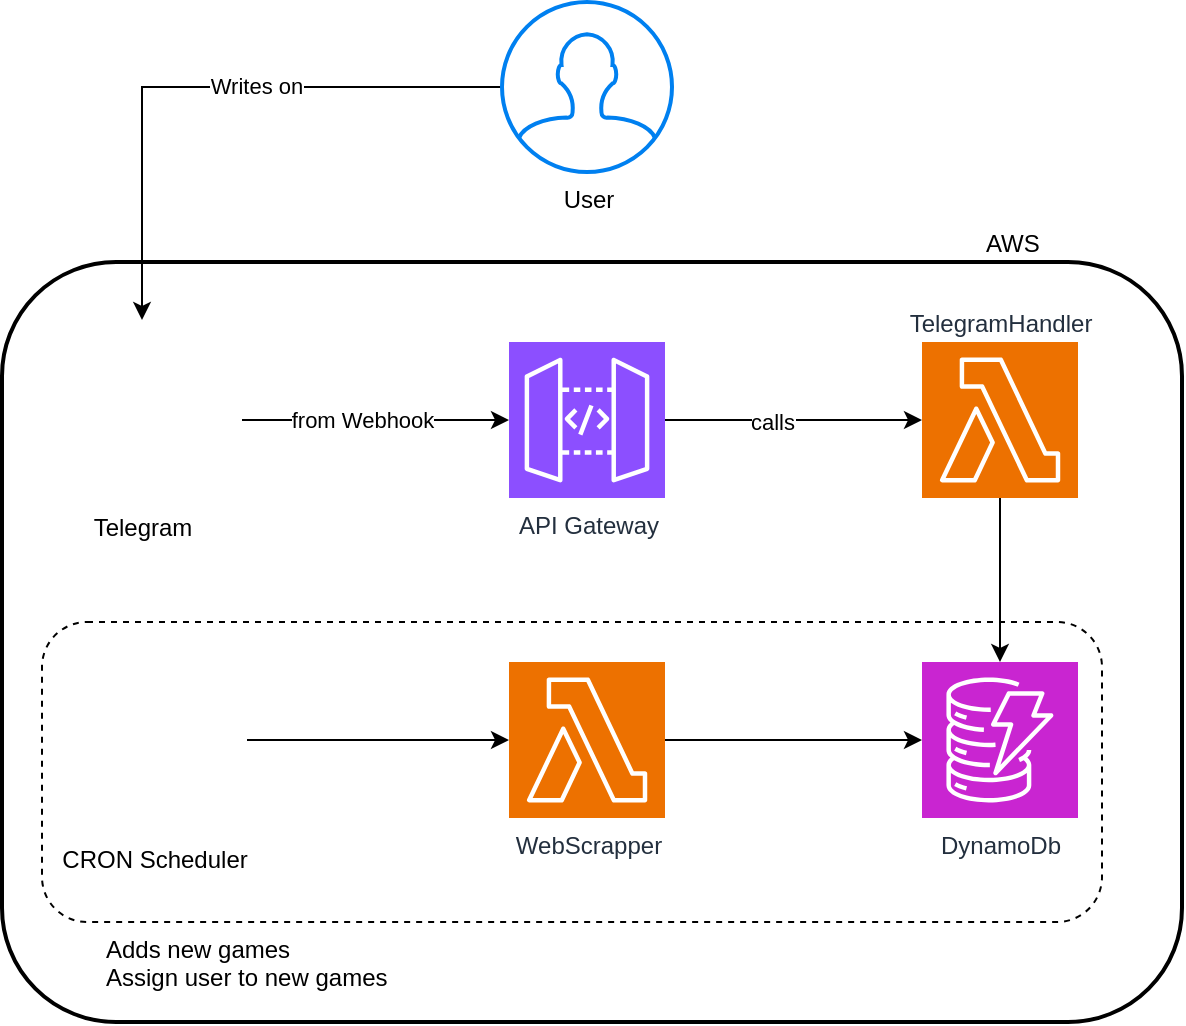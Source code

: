 <mxfile version="23.1.4" type="device">
  <diagram name="Página-1" id="dSKs47z765vlk5pUpQ-g">
    <mxGraphModel dx="1136" dy="670" grid="1" gridSize="10" guides="1" tooltips="1" connect="1" arrows="1" fold="1" page="1" pageScale="1" pageWidth="827" pageHeight="1169" math="0" shadow="0">
      <root>
        <mxCell id="0" />
        <mxCell id="1" parent="0" />
        <mxCell id="1UiqQBD4CAy3ZStUgdJ9-21" value="AWS" style="rounded=1;whiteSpace=wrap;html=1;fillColor=none;glass=0;shadow=0;strokeWidth=2;labelPosition=right;verticalLabelPosition=top;align=left;verticalAlign=bottom;spacingLeft=-100;" vertex="1" parent="1">
          <mxGeometry x="90" y="320" width="590" height="380" as="geometry" />
        </mxCell>
        <mxCell id="1UiqQBD4CAy3ZStUgdJ9-19" value="Adds new games&lt;br&gt;Assign user to new games" style="rounded=1;whiteSpace=wrap;html=1;dashed=1;labelPosition=right;verticalLabelPosition=bottom;align=left;verticalAlign=top;fillColor=none;spacingLeft=-500;spacingRight=0;textDirection=ltr;" vertex="1" parent="1">
          <mxGeometry x="110" y="500" width="530" height="150" as="geometry" />
        </mxCell>
        <mxCell id="1UiqQBD4CAy3ZStUgdJ9-1" value="TelegramHandler" style="sketch=0;points=[[0,0,0],[0.25,0,0],[0.5,0,0],[0.75,0,0],[1,0,0],[0,1,0],[0.25,1,0],[0.5,1,0],[0.75,1,0],[1,1,0],[0,0.25,0],[0,0.5,0],[0,0.75,0],[1,0.25,0],[1,0.5,0],[1,0.75,0]];outlineConnect=0;fontColor=#232F3E;fillColor=#ED7100;strokeColor=#ffffff;dashed=0;verticalLabelPosition=top;verticalAlign=bottom;align=center;html=1;fontSize=12;fontStyle=0;aspect=fixed;shape=mxgraph.aws4.resourceIcon;resIcon=mxgraph.aws4.lambda;labelPosition=center;" vertex="1" parent="1">
          <mxGeometry x="550" y="360" width="78" height="78" as="geometry" />
        </mxCell>
        <mxCell id="1UiqQBD4CAy3ZStUgdJ9-6" style="edgeStyle=orthogonalEdgeStyle;rounded=0;orthogonalLoop=1;jettySize=auto;html=1;" edge="1" parent="1" source="1UiqQBD4CAy3ZStUgdJ9-2" target="1UiqQBD4CAy3ZStUgdJ9-3">
          <mxGeometry relative="1" as="geometry" />
        </mxCell>
        <mxCell id="1UiqQBD4CAy3ZStUgdJ9-7" value="Writes on" style="edgeLabel;html=1;align=center;verticalAlign=middle;resizable=0;points=[];" vertex="1" connectable="0" parent="1UiqQBD4CAy3ZStUgdJ9-6">
          <mxGeometry x="-0.168" y="-1" relative="1" as="geometry">
            <mxPoint as="offset" />
          </mxGeometry>
        </mxCell>
        <mxCell id="1UiqQBD4CAy3ZStUgdJ9-2" value="User" style="html=1;verticalLabelPosition=bottom;align=center;labelBackgroundColor=#ffffff;verticalAlign=top;strokeWidth=2;strokeColor=#0080F0;shadow=0;dashed=0;shape=mxgraph.ios7.icons.user;aspect=fixed;" vertex="1" parent="1">
          <mxGeometry x="340" y="190" width="85" height="85" as="geometry" />
        </mxCell>
        <mxCell id="1UiqQBD4CAy3ZStUgdJ9-3" value="Telegram" style="shape=image;html=1;verticalAlign=top;verticalLabelPosition=bottom;labelBackgroundColor=#ffffff;imageAspect=0;aspect=fixed;image=https://cdn1.iconfinder.com/data/icons/unicons-line-vol-6/24/telegram-128.png;spacingTop=-10;" vertex="1" parent="1">
          <mxGeometry x="110" y="349" width="100" height="100" as="geometry" />
        </mxCell>
        <mxCell id="1UiqQBD4CAy3ZStUgdJ9-4" value="DynamoDb" style="sketch=0;points=[[0,0,0],[0.25,0,0],[0.5,0,0],[0.75,0,0],[1,0,0],[0,1,0],[0.25,1,0],[0.5,1,0],[0.75,1,0],[1,1,0],[0,0.25,0],[0,0.5,0],[0,0.75,0],[1,0.25,0],[1,0.5,0],[1,0.75,0]];outlineConnect=0;fontColor=#232F3E;fillColor=#C925D1;strokeColor=#ffffff;dashed=0;verticalLabelPosition=bottom;verticalAlign=top;align=center;html=1;fontSize=12;fontStyle=0;aspect=fixed;shape=mxgraph.aws4.resourceIcon;resIcon=mxgraph.aws4.dynamodb;" vertex="1" parent="1">
          <mxGeometry x="550" y="520" width="78" height="78" as="geometry" />
        </mxCell>
        <mxCell id="1UiqQBD4CAy3ZStUgdJ9-5" value="CRON Scheduler" style="shape=image;html=1;verticalAlign=top;verticalLabelPosition=bottom;labelBackgroundColor=#ffffff;imageAspect=0;aspect=fixed;image=https://cdn3.iconfinder.com/data/icons/UltimateGnome/128x128/status/gnome-fs-loading-icon.png" vertex="1" parent="1">
          <mxGeometry x="120" y="512.75" width="92.5" height="92.5" as="geometry" />
        </mxCell>
        <mxCell id="1UiqQBD4CAy3ZStUgdJ9-8" style="edgeStyle=orthogonalEdgeStyle;rounded=0;orthogonalLoop=1;jettySize=auto;html=1;entryX=0;entryY=0.5;entryDx=0;entryDy=0;entryPerimeter=0;" edge="1" parent="1" source="1UiqQBD4CAy3ZStUgdJ9-3" target="1UiqQBD4CAy3ZStUgdJ9-10">
          <mxGeometry relative="1" as="geometry" />
        </mxCell>
        <mxCell id="1UiqQBD4CAy3ZStUgdJ9-9" value="from Webhook" style="edgeLabel;html=1;align=center;verticalAlign=middle;resizable=0;points=[];" vertex="1" connectable="0" parent="1UiqQBD4CAy3ZStUgdJ9-8">
          <mxGeometry x="-0.259" y="-1" relative="1" as="geometry">
            <mxPoint x="10" y="-1" as="offset" />
          </mxGeometry>
        </mxCell>
        <mxCell id="1UiqQBD4CAy3ZStUgdJ9-10" value="API Gateway" style="sketch=0;points=[[0,0,0],[0.25,0,0],[0.5,0,0],[0.75,0,0],[1,0,0],[0,1,0],[0.25,1,0],[0.5,1,0],[0.75,1,0],[1,1,0],[0,0.25,0],[0,0.5,0],[0,0.75,0],[1,0.25,0],[1,0.5,0],[1,0.75,0]];outlineConnect=0;fontColor=#232F3E;fillColor=#8C4FFF;strokeColor=#ffffff;dashed=0;verticalLabelPosition=bottom;verticalAlign=top;align=center;html=1;fontSize=12;fontStyle=0;aspect=fixed;shape=mxgraph.aws4.resourceIcon;resIcon=mxgraph.aws4.api_gateway;" vertex="1" parent="1">
          <mxGeometry x="343.5" y="360" width="78" height="78" as="geometry" />
        </mxCell>
        <mxCell id="1UiqQBD4CAy3ZStUgdJ9-11" style="edgeStyle=orthogonalEdgeStyle;rounded=0;orthogonalLoop=1;jettySize=auto;html=1;entryX=0;entryY=0.5;entryDx=0;entryDy=0;entryPerimeter=0;" edge="1" parent="1" source="1UiqQBD4CAy3ZStUgdJ9-10" target="1UiqQBD4CAy3ZStUgdJ9-1">
          <mxGeometry relative="1" as="geometry" />
        </mxCell>
        <mxCell id="1UiqQBD4CAy3ZStUgdJ9-12" value="calls" style="edgeLabel;html=1;align=center;verticalAlign=middle;resizable=0;points=[];" vertex="1" connectable="0" parent="1UiqQBD4CAy3ZStUgdJ9-11">
          <mxGeometry x="-0.175" y="-1" relative="1" as="geometry">
            <mxPoint as="offset" />
          </mxGeometry>
        </mxCell>
        <mxCell id="1UiqQBD4CAy3ZStUgdJ9-14" style="edgeStyle=orthogonalEdgeStyle;rounded=0;orthogonalLoop=1;jettySize=auto;html=1;entryX=0.5;entryY=0;entryDx=0;entryDy=0;entryPerimeter=0;" edge="1" parent="1" source="1UiqQBD4CAy3ZStUgdJ9-1" target="1UiqQBD4CAy3ZStUgdJ9-4">
          <mxGeometry relative="1" as="geometry" />
        </mxCell>
        <mxCell id="1UiqQBD4CAy3ZStUgdJ9-16" value="WebScrapper" style="sketch=0;points=[[0,0,0],[0.25,0,0],[0.5,0,0],[0.75,0,0],[1,0,0],[0,1,0],[0.25,1,0],[0.5,1,0],[0.75,1,0],[1,1,0],[0,0.25,0],[0,0.5,0],[0,0.75,0],[1,0.25,0],[1,0.5,0],[1,0.75,0]];outlineConnect=0;fontColor=#232F3E;fillColor=#ED7100;strokeColor=#ffffff;dashed=0;verticalLabelPosition=bottom;verticalAlign=top;align=center;html=1;fontSize=12;fontStyle=0;aspect=fixed;shape=mxgraph.aws4.resourceIcon;resIcon=mxgraph.aws4.lambda;" vertex="1" parent="1">
          <mxGeometry x="343.5" y="520" width="78" height="78" as="geometry" />
        </mxCell>
        <mxCell id="1UiqQBD4CAy3ZStUgdJ9-17" style="edgeStyle=orthogonalEdgeStyle;rounded=0;orthogonalLoop=1;jettySize=auto;html=1;entryX=0;entryY=0.5;entryDx=0;entryDy=0;entryPerimeter=0;" edge="1" parent="1" source="1UiqQBD4CAy3ZStUgdJ9-5" target="1UiqQBD4CAy3ZStUgdJ9-16">
          <mxGeometry relative="1" as="geometry" />
        </mxCell>
        <mxCell id="1UiqQBD4CAy3ZStUgdJ9-18" style="edgeStyle=orthogonalEdgeStyle;rounded=0;orthogonalLoop=1;jettySize=auto;html=1;entryX=0;entryY=0.5;entryDx=0;entryDy=0;entryPerimeter=0;" edge="1" parent="1" source="1UiqQBD4CAy3ZStUgdJ9-16" target="1UiqQBD4CAy3ZStUgdJ9-4">
          <mxGeometry relative="1" as="geometry" />
        </mxCell>
      </root>
    </mxGraphModel>
  </diagram>
</mxfile>
